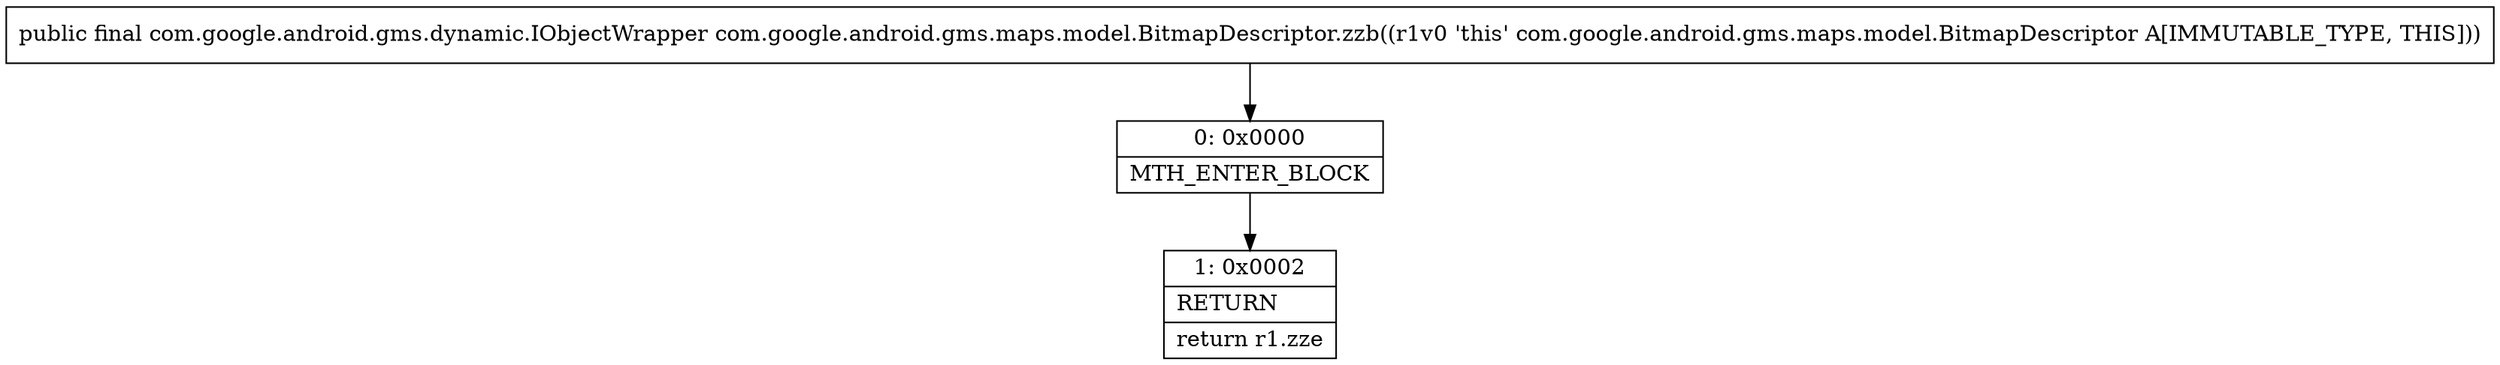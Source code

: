 digraph "CFG forcom.google.android.gms.maps.model.BitmapDescriptor.zzb()Lcom\/google\/android\/gms\/dynamic\/IObjectWrapper;" {
Node_0 [shape=record,label="{0\:\ 0x0000|MTH_ENTER_BLOCK\l}"];
Node_1 [shape=record,label="{1\:\ 0x0002|RETURN\l|return r1.zze\l}"];
MethodNode[shape=record,label="{public final com.google.android.gms.dynamic.IObjectWrapper com.google.android.gms.maps.model.BitmapDescriptor.zzb((r1v0 'this' com.google.android.gms.maps.model.BitmapDescriptor A[IMMUTABLE_TYPE, THIS])) }"];
MethodNode -> Node_0;
Node_0 -> Node_1;
}

